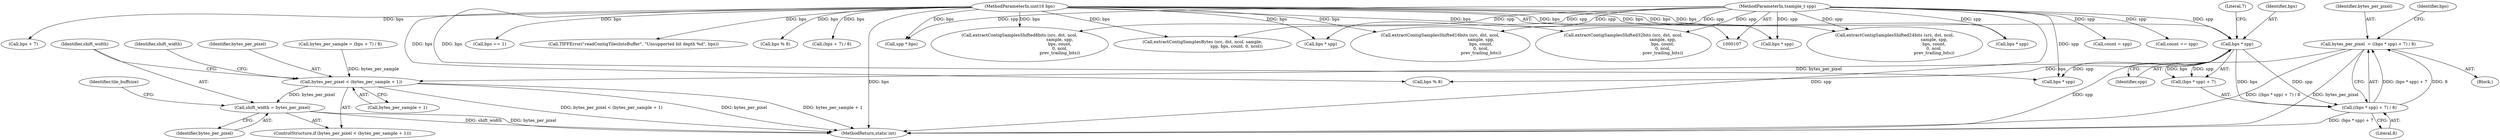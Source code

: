 digraph "0_libtiff_ae9365db1b271b62b35ce018eac8799b1d5e8a53@integer" {
"1000187" [label="(Call,bytes_per_pixel  = ((bps * spp) + 7) / 8)"];
"1000189" [label="(Call,((bps * spp) + 7) / 8)"];
"1000191" [label="(Call,bps * spp)"];
"1000115" [label="(MethodParameterIn,uint16 bps)"];
"1000114" [label="(MethodParameterIn,tsample_t spp)"];
"1000208" [label="(Call,bytes_per_pixel < (bytes_per_sample + 1))"];
"1000213" [label="(Call,shift_width = bytes_per_pixel)"];
"1000572" [label="(Call,extractContigSamplesShifted8bits (src, dst, ncol,\n                                                            sample, spp,\n                                                            bps, count,\n                                                            0, ncol,\n                                                            prev_trailing_bits))"];
"1000444" [label="(Call,bps % 8)"];
"1000182" [label="(Call,(bps + 7) / 8)"];
"1000188" [label="(Identifier,bytes_per_pixel)"];
"1000126" [label="(Call,count = spp)"];
"1000198" [label="(Call,bps % 8)"];
"1000597" [label="(Call,extractContigSamplesShifted16bits (src, dst, ncol,\n                                                             sample, spp,\n                                                             bps, count,\n                                                             0, ncol,\n                                                             prev_trailing_bits))"];
"1000500" [label="(Call,bps * spp)"];
"1000475" [label="(Call,spp * bps)"];
"1000649" [label="(Call,extractContigSamplesShifted32bits (src, dst, ncol,\n                                                           sample, spp,\n                                                           bps, count,\n                                                           0, ncol,\n                                                           prev_trailing_bits))"];
"1000191" [label="(Call,bps * spp)"];
"1000622" [label="(Call,extractContigSamplesShifted24bits (src, dst, ncol,\n                                                           sample, spp,\n                                                           bps, count,\n                                                           0, ncol,\n                                                           prev_trailing_bits))"];
"1000223" [label="(Identifier,tile_buffsize)"];
"1000194" [label="(Literal,7)"];
"1000215" [label="(Identifier,bytes_per_pixel)"];
"1000448" [label="(Call,count == spp)"];
"1000180" [label="(Call,bytes_per_sample = (bps + 7) / 8)"];
"1000213" [label="(Call,shift_width = bytes_per_pixel)"];
"1000414" [label="(Call,bps * spp)"];
"1000210" [label="(Call,bytes_per_sample + 1)"];
"1000189" [label="(Call,((bps * spp) + 7) / 8)"];
"1000190" [label="(Call,(bps * spp) + 7)"];
"1000214" [label="(Identifier,shift_width)"];
"1000183" [label="(Call,bps + 7)"];
"1000207" [label="(ControlStructure,if (bytes_per_pixel < (bytes_per_sample + 1)))"];
"1000567" [label="(Call,bps == 1)"];
"1000187" [label="(Call,bytes_per_pixel  = ((bps * spp) + 7) / 8)"];
"1000116" [label="(Block,)"];
"1000195" [label="(Literal,8)"];
"1000115" [label="(MethodParameterIn,uint16 bps)"];
"1000192" [label="(Identifier,bps)"];
"1000114" [label="(MethodParameterIn,tsample_t spp)"];
"1000218" [label="(Identifier,shift_width)"];
"1000673" [label="(Call,TIFFError(\"readContigTilesIntoBuffer\", \"Unsupported bit depth %d\", bps))"];
"1000209" [label="(Identifier,bytes_per_pixel)"];
"1000484" [label="(Call,bps * spp)"];
"1000543" [label="(Call,extractContigSamplesBytes (src, dst, ncol, sample,\n                                                   spp, bps, count, 0, ncol))"];
"1000686" [label="(MethodReturn,static int)"];
"1000208" [label="(Call,bytes_per_pixel < (bytes_per_sample + 1))"];
"1000199" [label="(Identifier,bps)"];
"1000193" [label="(Identifier,spp)"];
"1000324" [label="(Call,bps * spp)"];
"1000187" -> "1000116"  [label="AST: "];
"1000187" -> "1000189"  [label="CFG: "];
"1000188" -> "1000187"  [label="AST: "];
"1000189" -> "1000187"  [label="AST: "];
"1000199" -> "1000187"  [label="CFG: "];
"1000187" -> "1000686"  [label="DDG: bytes_per_pixel"];
"1000187" -> "1000686"  [label="DDG: ((bps * spp) + 7) / 8"];
"1000189" -> "1000187"  [label="DDG: (bps * spp) + 7"];
"1000189" -> "1000187"  [label="DDG: 8"];
"1000187" -> "1000208"  [label="DDG: bytes_per_pixel"];
"1000189" -> "1000195"  [label="CFG: "];
"1000190" -> "1000189"  [label="AST: "];
"1000195" -> "1000189"  [label="AST: "];
"1000189" -> "1000686"  [label="DDG: (bps * spp) + 7"];
"1000191" -> "1000189"  [label="DDG: bps"];
"1000191" -> "1000189"  [label="DDG: spp"];
"1000191" -> "1000190"  [label="AST: "];
"1000191" -> "1000193"  [label="CFG: "];
"1000192" -> "1000191"  [label="AST: "];
"1000193" -> "1000191"  [label="AST: "];
"1000194" -> "1000191"  [label="CFG: "];
"1000191" -> "1000686"  [label="DDG: spp"];
"1000191" -> "1000190"  [label="DDG: bps"];
"1000191" -> "1000190"  [label="DDG: spp"];
"1000115" -> "1000191"  [label="DDG: bps"];
"1000114" -> "1000191"  [label="DDG: spp"];
"1000191" -> "1000198"  [label="DDG: bps"];
"1000191" -> "1000324"  [label="DDG: spp"];
"1000115" -> "1000107"  [label="AST: "];
"1000115" -> "1000686"  [label="DDG: bps"];
"1000115" -> "1000182"  [label="DDG: bps"];
"1000115" -> "1000183"  [label="DDG: bps"];
"1000115" -> "1000198"  [label="DDG: bps"];
"1000115" -> "1000324"  [label="DDG: bps"];
"1000115" -> "1000414"  [label="DDG: bps"];
"1000115" -> "1000444"  [label="DDG: bps"];
"1000115" -> "1000475"  [label="DDG: bps"];
"1000115" -> "1000484"  [label="DDG: bps"];
"1000115" -> "1000500"  [label="DDG: bps"];
"1000115" -> "1000543"  [label="DDG: bps"];
"1000115" -> "1000567"  [label="DDG: bps"];
"1000115" -> "1000572"  [label="DDG: bps"];
"1000115" -> "1000597"  [label="DDG: bps"];
"1000115" -> "1000622"  [label="DDG: bps"];
"1000115" -> "1000649"  [label="DDG: bps"];
"1000115" -> "1000673"  [label="DDG: bps"];
"1000114" -> "1000107"  [label="AST: "];
"1000114" -> "1000686"  [label="DDG: spp"];
"1000114" -> "1000126"  [label="DDG: spp"];
"1000114" -> "1000324"  [label="DDG: spp"];
"1000114" -> "1000414"  [label="DDG: spp"];
"1000114" -> "1000448"  [label="DDG: spp"];
"1000114" -> "1000475"  [label="DDG: spp"];
"1000114" -> "1000484"  [label="DDG: spp"];
"1000114" -> "1000500"  [label="DDG: spp"];
"1000114" -> "1000543"  [label="DDG: spp"];
"1000114" -> "1000572"  [label="DDG: spp"];
"1000114" -> "1000597"  [label="DDG: spp"];
"1000114" -> "1000622"  [label="DDG: spp"];
"1000114" -> "1000649"  [label="DDG: spp"];
"1000208" -> "1000207"  [label="AST: "];
"1000208" -> "1000210"  [label="CFG: "];
"1000209" -> "1000208"  [label="AST: "];
"1000210" -> "1000208"  [label="AST: "];
"1000214" -> "1000208"  [label="CFG: "];
"1000218" -> "1000208"  [label="CFG: "];
"1000208" -> "1000686"  [label="DDG: bytes_per_pixel"];
"1000208" -> "1000686"  [label="DDG: bytes_per_sample + 1"];
"1000208" -> "1000686"  [label="DDG: bytes_per_pixel < (bytes_per_sample + 1)"];
"1000180" -> "1000208"  [label="DDG: bytes_per_sample"];
"1000208" -> "1000213"  [label="DDG: bytes_per_pixel"];
"1000213" -> "1000207"  [label="AST: "];
"1000213" -> "1000215"  [label="CFG: "];
"1000214" -> "1000213"  [label="AST: "];
"1000215" -> "1000213"  [label="AST: "];
"1000223" -> "1000213"  [label="CFG: "];
"1000213" -> "1000686"  [label="DDG: shift_width"];
"1000213" -> "1000686"  [label="DDG: bytes_per_pixel"];
}
